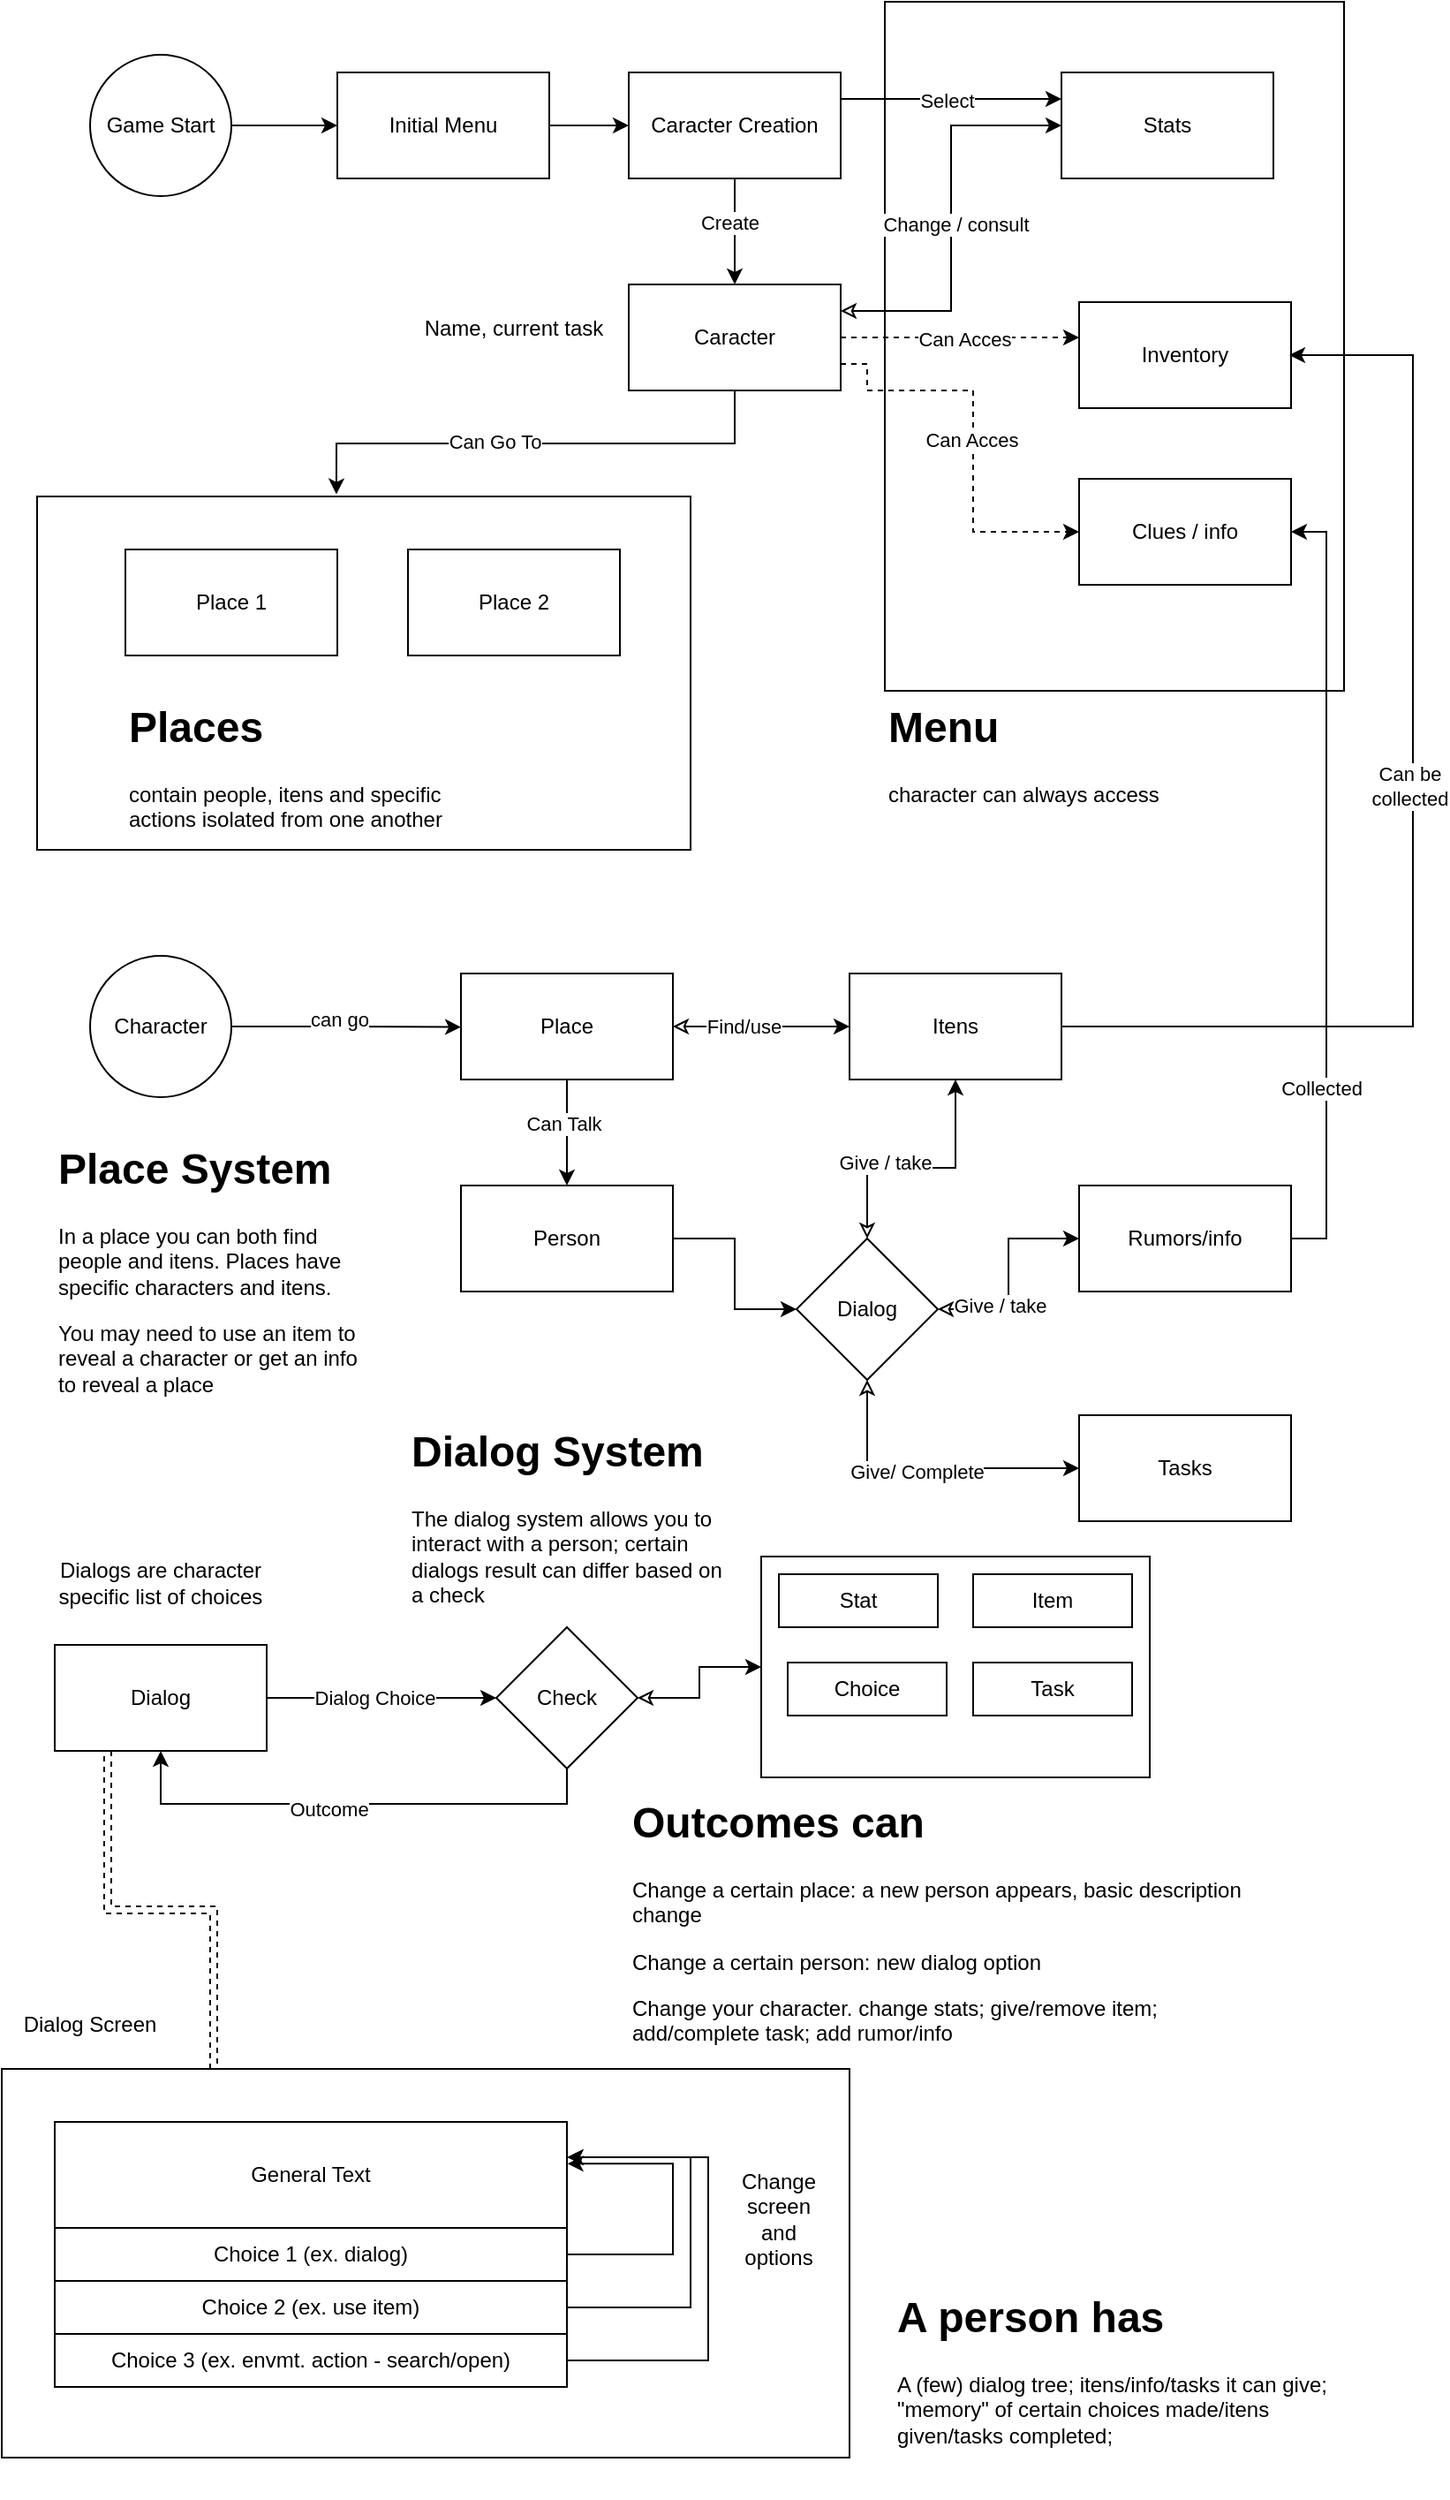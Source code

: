 <mxfile version="24.8.9">
  <diagram name="Page-1" id="c4acf3e9-155e-7222-9cf6-157b1a14988f">
    <mxGraphModel dx="1042" dy="565" grid="1" gridSize="10" guides="1" tooltips="1" connect="1" arrows="1" fold="1" page="1" pageScale="1" pageWidth="850" pageHeight="1100" background="none" math="0" shadow="0">
      <root>
        <mxCell id="0" />
        <mxCell id="1" parent="0" />
        <mxCell id="awgkv_ajtb9gfM6F4B6d-98" value="" style="rounded=0;whiteSpace=wrap;html=1;" vertex="1" parent="1">
          <mxGeometry x="10" y="1230" width="480" height="220" as="geometry" />
        </mxCell>
        <mxCell id="awgkv_ajtb9gfM6F4B6d-83" value="" style="rounded=0;whiteSpace=wrap;html=1;" vertex="1" parent="1">
          <mxGeometry x="440" y="940" width="220" height="125" as="geometry" />
        </mxCell>
        <mxCell id="awgkv_ajtb9gfM6F4B6d-32" value="" style="rounded=0;whiteSpace=wrap;html=1;" vertex="1" parent="1">
          <mxGeometry x="510" y="60" width="260" height="390" as="geometry" />
        </mxCell>
        <mxCell id="awgkv_ajtb9gfM6F4B6d-6" value="" style="rounded=0;whiteSpace=wrap;html=1;" vertex="1" parent="1">
          <mxGeometry x="30" y="340" width="370" height="200" as="geometry" />
        </mxCell>
        <mxCell id="awgkv_ajtb9gfM6F4B6d-3" style="edgeStyle=orthogonalEdgeStyle;rounded=0;orthogonalLoop=1;jettySize=auto;html=1;exitX=1;exitY=0.5;exitDx=0;exitDy=0;" edge="1" parent="1" source="awgkv_ajtb9gfM6F4B6d-1" target="awgkv_ajtb9gfM6F4B6d-2">
          <mxGeometry relative="1" as="geometry" />
        </mxCell>
        <mxCell id="awgkv_ajtb9gfM6F4B6d-1" value="Game Start" style="ellipse;whiteSpace=wrap;html=1;aspect=fixed;" vertex="1" parent="1">
          <mxGeometry x="60" y="90" width="80" height="80" as="geometry" />
        </mxCell>
        <mxCell id="awgkv_ajtb9gfM6F4B6d-8" style="edgeStyle=orthogonalEdgeStyle;rounded=0;orthogonalLoop=1;jettySize=auto;html=1;exitX=1;exitY=0.5;exitDx=0;exitDy=0;entryX=0;entryY=0.5;entryDx=0;entryDy=0;" edge="1" parent="1" source="awgkv_ajtb9gfM6F4B6d-2" target="awgkv_ajtb9gfM6F4B6d-7">
          <mxGeometry relative="1" as="geometry" />
        </mxCell>
        <mxCell id="awgkv_ajtb9gfM6F4B6d-2" value="Initial Menu" style="rounded=0;whiteSpace=wrap;html=1;" vertex="1" parent="1">
          <mxGeometry x="200" y="100" width="120" height="60" as="geometry" />
        </mxCell>
        <mxCell id="awgkv_ajtb9gfM6F4B6d-4" value="Place 1" style="rounded=0;whiteSpace=wrap;html=1;" vertex="1" parent="1">
          <mxGeometry x="80" y="370" width="120" height="60" as="geometry" />
        </mxCell>
        <mxCell id="awgkv_ajtb9gfM6F4B6d-5" value="Place 2" style="rounded=0;whiteSpace=wrap;html=1;" vertex="1" parent="1">
          <mxGeometry x="240" y="370" width="120" height="60" as="geometry" />
        </mxCell>
        <mxCell id="awgkv_ajtb9gfM6F4B6d-19" style="edgeStyle=orthogonalEdgeStyle;rounded=0;orthogonalLoop=1;jettySize=auto;html=1;exitX=0.5;exitY=1;exitDx=0;exitDy=0;" edge="1" parent="1" source="awgkv_ajtb9gfM6F4B6d-7" target="awgkv_ajtb9gfM6F4B6d-9">
          <mxGeometry relative="1" as="geometry" />
        </mxCell>
        <mxCell id="awgkv_ajtb9gfM6F4B6d-20" value="Create" style="edgeLabel;html=1;align=center;verticalAlign=middle;resizable=0;points=[];" vertex="1" connectable="0" parent="awgkv_ajtb9gfM6F4B6d-19">
          <mxGeometry x="-0.16" y="-3" relative="1" as="geometry">
            <mxPoint as="offset" />
          </mxGeometry>
        </mxCell>
        <mxCell id="awgkv_ajtb9gfM6F4B6d-25" style="edgeStyle=orthogonalEdgeStyle;rounded=0;orthogonalLoop=1;jettySize=auto;html=1;exitX=1;exitY=0.25;exitDx=0;exitDy=0;entryX=0;entryY=0.25;entryDx=0;entryDy=0;" edge="1" parent="1" source="awgkv_ajtb9gfM6F4B6d-7" target="awgkv_ajtb9gfM6F4B6d-23">
          <mxGeometry relative="1" as="geometry" />
        </mxCell>
        <mxCell id="awgkv_ajtb9gfM6F4B6d-72" value="Select" style="edgeLabel;html=1;align=center;verticalAlign=middle;resizable=0;points=[];" vertex="1" connectable="0" parent="awgkv_ajtb9gfM6F4B6d-25">
          <mxGeometry x="-0.056" y="-1" relative="1" as="geometry">
            <mxPoint x="1" as="offset" />
          </mxGeometry>
        </mxCell>
        <mxCell id="awgkv_ajtb9gfM6F4B6d-7" value="Caracter Creation" style="rounded=0;whiteSpace=wrap;html=1;" vertex="1" parent="1">
          <mxGeometry x="365" y="100" width="120" height="60" as="geometry" />
        </mxCell>
        <mxCell id="awgkv_ajtb9gfM6F4B6d-11" style="edgeStyle=orthogonalEdgeStyle;rounded=0;orthogonalLoop=1;jettySize=auto;html=1;exitX=1;exitY=0.5;exitDx=0;exitDy=0;dashed=1;" edge="1" parent="1" source="awgkv_ajtb9gfM6F4B6d-9" target="awgkv_ajtb9gfM6F4B6d-10">
          <mxGeometry relative="1" as="geometry">
            <Array as="points">
              <mxPoint x="600" y="250" />
              <mxPoint x="600" y="250" />
            </Array>
          </mxGeometry>
        </mxCell>
        <mxCell id="awgkv_ajtb9gfM6F4B6d-16" value="Can Acces" style="edgeLabel;html=1;align=center;verticalAlign=middle;resizable=0;points=[];" vertex="1" connectable="0" parent="awgkv_ajtb9gfM6F4B6d-11">
          <mxGeometry x="0.026" y="-1" relative="1" as="geometry">
            <mxPoint as="offset" />
          </mxGeometry>
        </mxCell>
        <mxCell id="awgkv_ajtb9gfM6F4B6d-24" style="edgeStyle=orthogonalEdgeStyle;rounded=0;orthogonalLoop=1;jettySize=auto;html=1;exitX=1;exitY=0.25;exitDx=0;exitDy=0;entryX=0;entryY=0.5;entryDx=0;entryDy=0;startArrow=classic;startFill=0;" edge="1" parent="1" source="awgkv_ajtb9gfM6F4B6d-9" target="awgkv_ajtb9gfM6F4B6d-23">
          <mxGeometry relative="1" as="geometry" />
        </mxCell>
        <mxCell id="awgkv_ajtb9gfM6F4B6d-26" value="Change / consult" style="edgeLabel;html=1;align=center;verticalAlign=middle;resizable=0;points=[];" vertex="1" connectable="0" parent="awgkv_ajtb9gfM6F4B6d-24">
          <mxGeometry x="-0.024" y="-2" relative="1" as="geometry">
            <mxPoint as="offset" />
          </mxGeometry>
        </mxCell>
        <mxCell id="awgkv_ajtb9gfM6F4B6d-9" value="Caracter" style="rounded=0;whiteSpace=wrap;html=1;" vertex="1" parent="1">
          <mxGeometry x="365" y="220" width="120" height="60" as="geometry" />
        </mxCell>
        <mxCell id="awgkv_ajtb9gfM6F4B6d-10" value="Inventory" style="rounded=0;whiteSpace=wrap;html=1;" vertex="1" parent="1">
          <mxGeometry x="620" y="230" width="120" height="60" as="geometry" />
        </mxCell>
        <mxCell id="awgkv_ajtb9gfM6F4B6d-12" value="Clues / info" style="rounded=0;whiteSpace=wrap;html=1;" vertex="1" parent="1">
          <mxGeometry x="620" y="330" width="120" height="60" as="geometry" />
        </mxCell>
        <mxCell id="awgkv_ajtb9gfM6F4B6d-13" style="edgeStyle=orthogonalEdgeStyle;rounded=0;orthogonalLoop=1;jettySize=auto;html=1;exitX=0.5;exitY=1;exitDx=0;exitDy=0;entryX=0.458;entryY=-0.006;entryDx=0;entryDy=0;entryPerimeter=0;" edge="1" parent="1" source="awgkv_ajtb9gfM6F4B6d-9" target="awgkv_ajtb9gfM6F4B6d-6">
          <mxGeometry relative="1" as="geometry" />
        </mxCell>
        <mxCell id="awgkv_ajtb9gfM6F4B6d-14" value="Can Go To" style="edgeLabel;html=1;align=center;verticalAlign=middle;resizable=0;points=[];" vertex="1" connectable="0" parent="awgkv_ajtb9gfM6F4B6d-13">
          <mxGeometry x="0.168" y="-1" relative="1" as="geometry">
            <mxPoint as="offset" />
          </mxGeometry>
        </mxCell>
        <mxCell id="awgkv_ajtb9gfM6F4B6d-17" style="edgeStyle=orthogonalEdgeStyle;rounded=0;orthogonalLoop=1;jettySize=auto;html=1;exitX=1;exitY=0.75;exitDx=0;exitDy=0;dashed=1;entryX=0;entryY=0.5;entryDx=0;entryDy=0;" edge="1" parent="1" source="awgkv_ajtb9gfM6F4B6d-9" target="awgkv_ajtb9gfM6F4B6d-12">
          <mxGeometry relative="1" as="geometry">
            <mxPoint x="490" y="270" as="sourcePoint" />
            <mxPoint x="630" y="270" as="targetPoint" />
            <Array as="points">
              <mxPoint x="500" y="265" />
              <mxPoint x="500" y="280" />
              <mxPoint x="560" y="280" />
              <mxPoint x="560" y="360" />
            </Array>
          </mxGeometry>
        </mxCell>
        <mxCell id="awgkv_ajtb9gfM6F4B6d-18" value="Can Acces" style="edgeLabel;html=1;align=center;verticalAlign=middle;resizable=0;points=[];" vertex="1" connectable="0" parent="awgkv_ajtb9gfM6F4B6d-17">
          <mxGeometry x="0.026" y="-1" relative="1" as="geometry">
            <mxPoint as="offset" />
          </mxGeometry>
        </mxCell>
        <mxCell id="awgkv_ajtb9gfM6F4B6d-23" value="Stats" style="rounded=0;whiteSpace=wrap;html=1;" vertex="1" parent="1">
          <mxGeometry x="610" y="100" width="120" height="60" as="geometry" />
        </mxCell>
        <mxCell id="awgkv_ajtb9gfM6F4B6d-27" style="edgeStyle=orthogonalEdgeStyle;rounded=0;orthogonalLoop=1;jettySize=auto;html=1;exitX=0.5;exitY=1;exitDx=0;exitDy=0;" edge="1" parent="1" source="awgkv_ajtb9gfM6F4B6d-6" target="awgkv_ajtb9gfM6F4B6d-6">
          <mxGeometry relative="1" as="geometry" />
        </mxCell>
        <mxCell id="awgkv_ajtb9gfM6F4B6d-29" style="edgeStyle=orthogonalEdgeStyle;rounded=0;orthogonalLoop=1;jettySize=auto;html=1;exitX=1;exitY=0.5;exitDx=0;exitDy=0;" edge="1" parent="1" source="awgkv_ajtb9gfM6F4B6d-28">
          <mxGeometry relative="1" as="geometry">
            <mxPoint x="270" y="640.333" as="targetPoint" />
          </mxGeometry>
        </mxCell>
        <mxCell id="awgkv_ajtb9gfM6F4B6d-50" value="can go" style="edgeLabel;html=1;align=center;verticalAlign=middle;resizable=0;points=[];" vertex="1" connectable="0" parent="awgkv_ajtb9gfM6F4B6d-29">
          <mxGeometry x="-0.065" y="4" relative="1" as="geometry">
            <mxPoint as="offset" />
          </mxGeometry>
        </mxCell>
        <mxCell id="awgkv_ajtb9gfM6F4B6d-28" value="Character" style="ellipse;whiteSpace=wrap;html=1;aspect=fixed;" vertex="1" parent="1">
          <mxGeometry x="60" y="600" width="80" height="80" as="geometry" />
        </mxCell>
        <mxCell id="awgkv_ajtb9gfM6F4B6d-48" style="edgeStyle=orthogonalEdgeStyle;rounded=0;orthogonalLoop=1;jettySize=auto;html=1;exitX=1;exitY=0.5;exitDx=0;exitDy=0;startArrow=classic;startFill=0;" edge="1" parent="1" source="awgkv_ajtb9gfM6F4B6d-30" target="awgkv_ajtb9gfM6F4B6d-35">
          <mxGeometry relative="1" as="geometry" />
        </mxCell>
        <mxCell id="awgkv_ajtb9gfM6F4B6d-49" value="Find/use" style="edgeLabel;html=1;align=center;verticalAlign=middle;resizable=0;points=[];" vertex="1" connectable="0" parent="awgkv_ajtb9gfM6F4B6d-48">
          <mxGeometry x="-0.244" y="4" relative="1" as="geometry">
            <mxPoint x="2" y="4" as="offset" />
          </mxGeometry>
        </mxCell>
        <mxCell id="awgkv_ajtb9gfM6F4B6d-51" style="edgeStyle=orthogonalEdgeStyle;rounded=0;orthogonalLoop=1;jettySize=auto;html=1;exitX=0.5;exitY=1;exitDx=0;exitDy=0;entryX=0.5;entryY=0;entryDx=0;entryDy=0;" edge="1" parent="1" source="awgkv_ajtb9gfM6F4B6d-30" target="awgkv_ajtb9gfM6F4B6d-39">
          <mxGeometry relative="1" as="geometry" />
        </mxCell>
        <mxCell id="awgkv_ajtb9gfM6F4B6d-52" value="Can Talk" style="edgeLabel;html=1;align=center;verticalAlign=middle;resizable=0;points=[];" vertex="1" connectable="0" parent="awgkv_ajtb9gfM6F4B6d-51">
          <mxGeometry x="-0.184" y="-2" relative="1" as="geometry">
            <mxPoint as="offset" />
          </mxGeometry>
        </mxCell>
        <mxCell id="awgkv_ajtb9gfM6F4B6d-30" value="Place" style="rounded=0;whiteSpace=wrap;html=1;" vertex="1" parent="1">
          <mxGeometry x="270" y="610" width="120" height="60" as="geometry" />
        </mxCell>
        <mxCell id="awgkv_ajtb9gfM6F4B6d-31" value="Name, current task" style="text;html=1;align=center;verticalAlign=middle;whiteSpace=wrap;rounded=0;" vertex="1" parent="1">
          <mxGeometry x="240" y="220" width="120" height="50" as="geometry" />
        </mxCell>
        <mxCell id="awgkv_ajtb9gfM6F4B6d-33" value="&lt;h1 style=&quot;margin-top: 0px;&quot;&gt;Menu&lt;/h1&gt;&lt;p&gt;character can always access&lt;/p&gt;" style="text;html=1;whiteSpace=wrap;overflow=hidden;rounded=0;" vertex="1" parent="1">
          <mxGeometry x="510" y="450" width="180" height="120" as="geometry" />
        </mxCell>
        <mxCell id="awgkv_ajtb9gfM6F4B6d-34" value="&lt;h1 style=&quot;margin-top: 0px;&quot;&gt;Places&lt;/h1&gt;&lt;p&gt;contain people, itens and&amp;nbsp;&lt;span style=&quot;background-color: initial;&quot;&gt;specific actions isolated from one another&lt;/span&gt;&lt;/p&gt;" style="text;html=1;whiteSpace=wrap;overflow=hidden;rounded=0;" vertex="1" parent="1">
          <mxGeometry x="80" y="450" width="180" height="80" as="geometry" />
        </mxCell>
        <mxCell id="awgkv_ajtb9gfM6F4B6d-36" style="edgeStyle=orthogonalEdgeStyle;rounded=0;orthogonalLoop=1;jettySize=auto;html=1;exitX=1;exitY=0.5;exitDx=0;exitDy=0;entryX=1;entryY=0.5;entryDx=0;entryDy=0;" edge="1" parent="1">
          <mxGeometry relative="1" as="geometry">
            <mxPoint x="609" y="640" as="sourcePoint" />
            <mxPoint x="739" y="260" as="targetPoint" />
            <Array as="points">
              <mxPoint x="809" y="640" />
              <mxPoint x="809" y="260" />
            </Array>
          </mxGeometry>
        </mxCell>
        <mxCell id="awgkv_ajtb9gfM6F4B6d-37" value="Can be&lt;div&gt;collected&lt;/div&gt;" style="edgeLabel;html=1;align=center;verticalAlign=middle;resizable=0;points=[];" vertex="1" connectable="0" parent="awgkv_ajtb9gfM6F4B6d-36">
          <mxGeometry x="0.034" y="2" relative="1" as="geometry">
            <mxPoint as="offset" />
          </mxGeometry>
        </mxCell>
        <mxCell id="awgkv_ajtb9gfM6F4B6d-35" value="Itens" style="rounded=0;whiteSpace=wrap;html=1;" vertex="1" parent="1">
          <mxGeometry x="490" y="610" width="120" height="60" as="geometry" />
        </mxCell>
        <mxCell id="awgkv_ajtb9gfM6F4B6d-46" style="edgeStyle=orthogonalEdgeStyle;rounded=0;orthogonalLoop=1;jettySize=auto;html=1;exitX=1;exitY=0.5;exitDx=0;exitDy=0;entryX=1;entryY=0.5;entryDx=0;entryDy=0;" edge="1" parent="1" source="awgkv_ajtb9gfM6F4B6d-38" target="awgkv_ajtb9gfM6F4B6d-12">
          <mxGeometry relative="1" as="geometry" />
        </mxCell>
        <mxCell id="awgkv_ajtb9gfM6F4B6d-47" value="Collected" style="edgeLabel;html=1;align=center;verticalAlign=middle;resizable=0;points=[];" vertex="1" connectable="0" parent="awgkv_ajtb9gfM6F4B6d-46">
          <mxGeometry x="-0.52" y="3" relative="1" as="geometry">
            <mxPoint as="offset" />
          </mxGeometry>
        </mxCell>
        <mxCell id="awgkv_ajtb9gfM6F4B6d-38" value="Rumors/info" style="rounded=0;whiteSpace=wrap;html=1;" vertex="1" parent="1">
          <mxGeometry x="620" y="730" width="120" height="60" as="geometry" />
        </mxCell>
        <mxCell id="awgkv_ajtb9gfM6F4B6d-41" style="edgeStyle=orthogonalEdgeStyle;rounded=0;orthogonalLoop=1;jettySize=auto;html=1;exitX=1;exitY=0.5;exitDx=0;exitDy=0;entryX=0;entryY=0.5;entryDx=0;entryDy=0;" edge="1" parent="1" source="awgkv_ajtb9gfM6F4B6d-39" target="awgkv_ajtb9gfM6F4B6d-40">
          <mxGeometry relative="1" as="geometry">
            <mxPoint x="420" y="760.333" as="targetPoint" />
          </mxGeometry>
        </mxCell>
        <mxCell id="awgkv_ajtb9gfM6F4B6d-39" value="Person" style="rounded=0;whiteSpace=wrap;html=1;" vertex="1" parent="1">
          <mxGeometry x="270" y="730" width="120" height="60" as="geometry" />
        </mxCell>
        <mxCell id="awgkv_ajtb9gfM6F4B6d-42" style="edgeStyle=orthogonalEdgeStyle;rounded=0;orthogonalLoop=1;jettySize=auto;html=1;exitX=1;exitY=0.5;exitDx=0;exitDy=0;entryX=0;entryY=0.5;entryDx=0;entryDy=0;startArrow=classic;startFill=0;" edge="1" parent="1" source="awgkv_ajtb9gfM6F4B6d-40" target="awgkv_ajtb9gfM6F4B6d-38">
          <mxGeometry relative="1" as="geometry" />
        </mxCell>
        <mxCell id="awgkv_ajtb9gfM6F4B6d-45" value="Give / take" style="edgeLabel;html=1;align=center;verticalAlign=middle;resizable=0;points=[];" vertex="1" connectable="0" parent="awgkv_ajtb9gfM6F4B6d-42">
          <mxGeometry x="-0.418" y="2" relative="1" as="geometry">
            <mxPoint as="offset" />
          </mxGeometry>
        </mxCell>
        <mxCell id="awgkv_ajtb9gfM6F4B6d-43" style="edgeStyle=orthogonalEdgeStyle;rounded=0;orthogonalLoop=1;jettySize=auto;html=1;exitX=0.5;exitY=0;exitDx=0;exitDy=0;entryX=0.5;entryY=1;entryDx=0;entryDy=0;startArrow=classic;startFill=0;" edge="1" parent="1" source="awgkv_ajtb9gfM6F4B6d-40" target="awgkv_ajtb9gfM6F4B6d-35">
          <mxGeometry relative="1" as="geometry">
            <Array as="points">
              <mxPoint x="500" y="720" />
              <mxPoint x="550" y="720" />
            </Array>
          </mxGeometry>
        </mxCell>
        <mxCell id="awgkv_ajtb9gfM6F4B6d-44" value="Give / take" style="edgeLabel;html=1;align=center;verticalAlign=middle;resizable=0;points=[];" vertex="1" connectable="0" parent="awgkv_ajtb9gfM6F4B6d-43">
          <mxGeometry x="-0.285" y="3" relative="1" as="geometry">
            <mxPoint as="offset" />
          </mxGeometry>
        </mxCell>
        <mxCell id="awgkv_ajtb9gfM6F4B6d-61" style="edgeStyle=orthogonalEdgeStyle;rounded=0;orthogonalLoop=1;jettySize=auto;html=1;exitX=0.5;exitY=1;exitDx=0;exitDy=0;entryX=0;entryY=0.5;entryDx=0;entryDy=0;startArrow=classic;startFill=0;" edge="1" parent="1" source="awgkv_ajtb9gfM6F4B6d-40" target="awgkv_ajtb9gfM6F4B6d-55">
          <mxGeometry relative="1" as="geometry" />
        </mxCell>
        <mxCell id="awgkv_ajtb9gfM6F4B6d-62" value="Give/ Complete" style="edgeLabel;html=1;align=center;verticalAlign=middle;resizable=0;points=[];" vertex="1" connectable="0" parent="awgkv_ajtb9gfM6F4B6d-61">
          <mxGeometry x="-0.084" y="-2" relative="1" as="geometry">
            <mxPoint as="offset" />
          </mxGeometry>
        </mxCell>
        <mxCell id="awgkv_ajtb9gfM6F4B6d-40" value="Dialog" style="rhombus;whiteSpace=wrap;html=1;" vertex="1" parent="1">
          <mxGeometry x="460" y="760" width="80" height="80" as="geometry" />
        </mxCell>
        <mxCell id="awgkv_ajtb9gfM6F4B6d-55" value="Tasks" style="rounded=0;whiteSpace=wrap;html=1;" vertex="1" parent="1">
          <mxGeometry x="620" y="860" width="120" height="60" as="geometry" />
        </mxCell>
        <mxCell id="awgkv_ajtb9gfM6F4B6d-68" value="&lt;h1 style=&quot;margin-top: 0px;&quot;&gt;Place System&lt;/h1&gt;&lt;p&gt;In a place you can both find&amp;nbsp; people and itens. Places have specific characters and itens.&lt;/p&gt;&lt;p&gt;You may need to use an item to reveal a character or get an info to reveal a place&lt;/p&gt;" style="text;html=1;whiteSpace=wrap;overflow=hidden;rounded=0;" vertex="1" parent="1">
          <mxGeometry x="40" y="700" width="180" height="160" as="geometry" />
        </mxCell>
        <mxCell id="awgkv_ajtb9gfM6F4B6d-69" value="&lt;h1 style=&quot;margin-top: 0px;&quot;&gt;Dialog System&lt;/h1&gt;&lt;p&gt;The dialog system allows you to interact with a person; certain dialogs result can differ based on a check&lt;/p&gt;" style="text;html=1;whiteSpace=wrap;overflow=hidden;rounded=0;" vertex="1" parent="1">
          <mxGeometry x="240" y="860" width="180" height="120" as="geometry" />
        </mxCell>
        <mxCell id="awgkv_ajtb9gfM6F4B6d-74" style="edgeStyle=orthogonalEdgeStyle;rounded=0;orthogonalLoop=1;jettySize=auto;html=1;exitX=1;exitY=0.5;exitDx=0;exitDy=0;entryX=0;entryY=0.5;entryDx=0;entryDy=0;" edge="1" parent="1" source="awgkv_ajtb9gfM6F4B6d-73" target="awgkv_ajtb9gfM6F4B6d-77">
          <mxGeometry relative="1" as="geometry">
            <mxPoint x="340" y="1019.667" as="targetPoint" />
          </mxGeometry>
        </mxCell>
        <mxCell id="awgkv_ajtb9gfM6F4B6d-87" value="Dialog Choice" style="edgeLabel;html=1;align=center;verticalAlign=middle;resizable=0;points=[];" vertex="1" connectable="0" parent="awgkv_ajtb9gfM6F4B6d-74">
          <mxGeometry x="-0.323" y="4" relative="1" as="geometry">
            <mxPoint x="17" y="4" as="offset" />
          </mxGeometry>
        </mxCell>
        <mxCell id="awgkv_ajtb9gfM6F4B6d-100" style="edgeStyle=orthogonalEdgeStyle;rounded=0;orthogonalLoop=1;jettySize=auto;html=1;exitX=0.25;exitY=1;exitDx=0;exitDy=0;entryX=0.25;entryY=0;entryDx=0;entryDy=0;shape=link;dashed=1;" edge="1" parent="1" source="awgkv_ajtb9gfM6F4B6d-73" target="awgkv_ajtb9gfM6F4B6d-98">
          <mxGeometry relative="1" as="geometry" />
        </mxCell>
        <mxCell id="awgkv_ajtb9gfM6F4B6d-73" value="Dialog" style="rounded=0;whiteSpace=wrap;html=1;" vertex="1" parent="1">
          <mxGeometry x="40" y="990" width="120" height="60" as="geometry" />
        </mxCell>
        <mxCell id="awgkv_ajtb9gfM6F4B6d-84" style="edgeStyle=orthogonalEdgeStyle;rounded=0;orthogonalLoop=1;jettySize=auto;html=1;exitX=1;exitY=0.5;exitDx=0;exitDy=0;entryX=0;entryY=0.5;entryDx=0;entryDy=0;startArrow=classic;startFill=0;" edge="1" parent="1" source="awgkv_ajtb9gfM6F4B6d-77" target="awgkv_ajtb9gfM6F4B6d-83">
          <mxGeometry relative="1" as="geometry" />
        </mxCell>
        <mxCell id="awgkv_ajtb9gfM6F4B6d-85" style="edgeStyle=orthogonalEdgeStyle;rounded=0;orthogonalLoop=1;jettySize=auto;html=1;exitX=0.5;exitY=1;exitDx=0;exitDy=0;entryX=0.5;entryY=1;entryDx=0;entryDy=0;" edge="1" parent="1" source="awgkv_ajtb9gfM6F4B6d-77" target="awgkv_ajtb9gfM6F4B6d-73">
          <mxGeometry relative="1" as="geometry" />
        </mxCell>
        <mxCell id="awgkv_ajtb9gfM6F4B6d-86" value="Outcome" style="edgeLabel;html=1;align=center;verticalAlign=middle;resizable=0;points=[];" vertex="1" connectable="0" parent="awgkv_ajtb9gfM6F4B6d-85">
          <mxGeometry x="0.114" y="3" relative="1" as="geometry">
            <mxPoint x="1" as="offset" />
          </mxGeometry>
        </mxCell>
        <mxCell id="awgkv_ajtb9gfM6F4B6d-77" value="Check" style="rhombus;whiteSpace=wrap;html=1;" vertex="1" parent="1">
          <mxGeometry x="290" y="980" width="80" height="80" as="geometry" />
        </mxCell>
        <mxCell id="awgkv_ajtb9gfM6F4B6d-78" value="Stat" style="rounded=0;whiteSpace=wrap;html=1;" vertex="1" parent="1">
          <mxGeometry x="450" y="950" width="90" height="30" as="geometry" />
        </mxCell>
        <mxCell id="awgkv_ajtb9gfM6F4B6d-79" value="Item" style="rounded=0;whiteSpace=wrap;html=1;" vertex="1" parent="1">
          <mxGeometry x="560" y="950" width="90" height="30" as="geometry" />
        </mxCell>
        <mxCell id="awgkv_ajtb9gfM6F4B6d-80" value="Task" style="rounded=0;whiteSpace=wrap;html=1;" vertex="1" parent="1">
          <mxGeometry x="560" y="1000" width="90" height="30" as="geometry" />
        </mxCell>
        <mxCell id="awgkv_ajtb9gfM6F4B6d-82" value="Choice" style="rounded=0;whiteSpace=wrap;html=1;" vertex="1" parent="1">
          <mxGeometry x="455" y="1000" width="90" height="30" as="geometry" />
        </mxCell>
        <mxCell id="awgkv_ajtb9gfM6F4B6d-88" value="Dialogs are character specific list of choices" style="text;html=1;align=center;verticalAlign=middle;whiteSpace=wrap;rounded=0;" vertex="1" parent="1">
          <mxGeometry x="30" y="940" width="140" height="30" as="geometry" />
        </mxCell>
        <mxCell id="awgkv_ajtb9gfM6F4B6d-89" value="General Text" style="rounded=0;whiteSpace=wrap;html=1;" vertex="1" parent="1">
          <mxGeometry x="40" y="1260" width="290" height="60" as="geometry" />
        </mxCell>
        <mxCell id="awgkv_ajtb9gfM6F4B6d-90" value="Choice 1 (ex. dialog)" style="rounded=0;whiteSpace=wrap;html=1;" vertex="1" parent="1">
          <mxGeometry x="40" y="1320" width="290" height="30" as="geometry" />
        </mxCell>
        <mxCell id="awgkv_ajtb9gfM6F4B6d-94" style="edgeStyle=orthogonalEdgeStyle;rounded=0;orthogonalLoop=1;jettySize=auto;html=1;exitX=1;exitY=0.5;exitDx=0;exitDy=0;" edge="1" parent="1" source="awgkv_ajtb9gfM6F4B6d-91">
          <mxGeometry relative="1" as="geometry">
            <mxPoint x="330.273" y="1280" as="targetPoint" />
            <Array as="points">
              <mxPoint x="400" y="1365" />
              <mxPoint x="400" y="1280" />
            </Array>
          </mxGeometry>
        </mxCell>
        <mxCell id="awgkv_ajtb9gfM6F4B6d-91" value="Choice 2 (ex. use item)" style="rounded=0;whiteSpace=wrap;html=1;" vertex="1" parent="1">
          <mxGeometry x="40" y="1350" width="290" height="30" as="geometry" />
        </mxCell>
        <mxCell id="awgkv_ajtb9gfM6F4B6d-96" style="edgeStyle=orthogonalEdgeStyle;rounded=0;orthogonalLoop=1;jettySize=auto;html=1;exitX=1;exitY=0.5;exitDx=0;exitDy=0;" edge="1" parent="1" source="awgkv_ajtb9gfM6F4B6d-92">
          <mxGeometry relative="1" as="geometry">
            <mxPoint x="330.273" y="1280" as="targetPoint" />
            <Array as="points">
              <mxPoint x="410" y="1395" />
              <mxPoint x="410" y="1280" />
            </Array>
          </mxGeometry>
        </mxCell>
        <mxCell id="awgkv_ajtb9gfM6F4B6d-92" value="Choice 3 (ex. envmt. action - search/open)" style="rounded=0;whiteSpace=wrap;html=1;" vertex="1" parent="1">
          <mxGeometry x="40" y="1380" width="290" height="30" as="geometry" />
        </mxCell>
        <mxCell id="awgkv_ajtb9gfM6F4B6d-93" style="edgeStyle=orthogonalEdgeStyle;rounded=0;orthogonalLoop=1;jettySize=auto;html=1;exitX=1;exitY=0.5;exitDx=0;exitDy=0;entryX=1.001;entryY=0.394;entryDx=0;entryDy=0;entryPerimeter=0;" edge="1" parent="1" source="awgkv_ajtb9gfM6F4B6d-90" target="awgkv_ajtb9gfM6F4B6d-89">
          <mxGeometry relative="1" as="geometry">
            <Array as="points">
              <mxPoint x="390" y="1335" />
              <mxPoint x="390" y="1284" />
            </Array>
          </mxGeometry>
        </mxCell>
        <mxCell id="awgkv_ajtb9gfM6F4B6d-95" value="&lt;h1 style=&quot;margin-top: 0px;&quot;&gt;Outcomes can&lt;/h1&gt;&lt;p&gt;Change a certain place: a new person appears, basic description change&lt;/p&gt;&lt;p&gt;Change a certain person: new dialog option&lt;/p&gt;&lt;p&gt;Change your character. change stats; give/remove item; add/complete task; add rumor/info&lt;/p&gt;" style="text;html=1;whiteSpace=wrap;overflow=hidden;rounded=0;" vertex="1" parent="1">
          <mxGeometry x="365" y="1070" width="360" height="170" as="geometry" />
        </mxCell>
        <mxCell id="awgkv_ajtb9gfM6F4B6d-99" value="Dialog Screen" style="text;html=1;align=center;verticalAlign=middle;whiteSpace=wrap;rounded=0;" vertex="1" parent="1">
          <mxGeometry x="10" y="1190" width="100" height="30" as="geometry" />
        </mxCell>
        <mxCell id="awgkv_ajtb9gfM6F4B6d-101" value="Change&lt;div&gt;screen&lt;/div&gt;&lt;div&gt;and&lt;/div&gt;&lt;div&gt;options&lt;/div&gt;" style="text;html=1;align=center;verticalAlign=middle;whiteSpace=wrap;rounded=0;" vertex="1" parent="1">
          <mxGeometry x="420" y="1300" width="60" height="30" as="geometry" />
        </mxCell>
        <mxCell id="awgkv_ajtb9gfM6F4B6d-102" value="&lt;h1 style=&quot;margin-top: 0px;&quot;&gt;A person has&lt;/h1&gt;&lt;p&gt;A (few) dialog tree; itens/info/tasks it can give; &quot;memory&quot; of certain choices made/itens given/tasks completed;&lt;/p&gt;" style="text;html=1;whiteSpace=wrap;overflow=hidden;rounded=0;" vertex="1" parent="1">
          <mxGeometry x="515" y="1350" width="275" height="120" as="geometry" />
        </mxCell>
      </root>
    </mxGraphModel>
  </diagram>
</mxfile>

